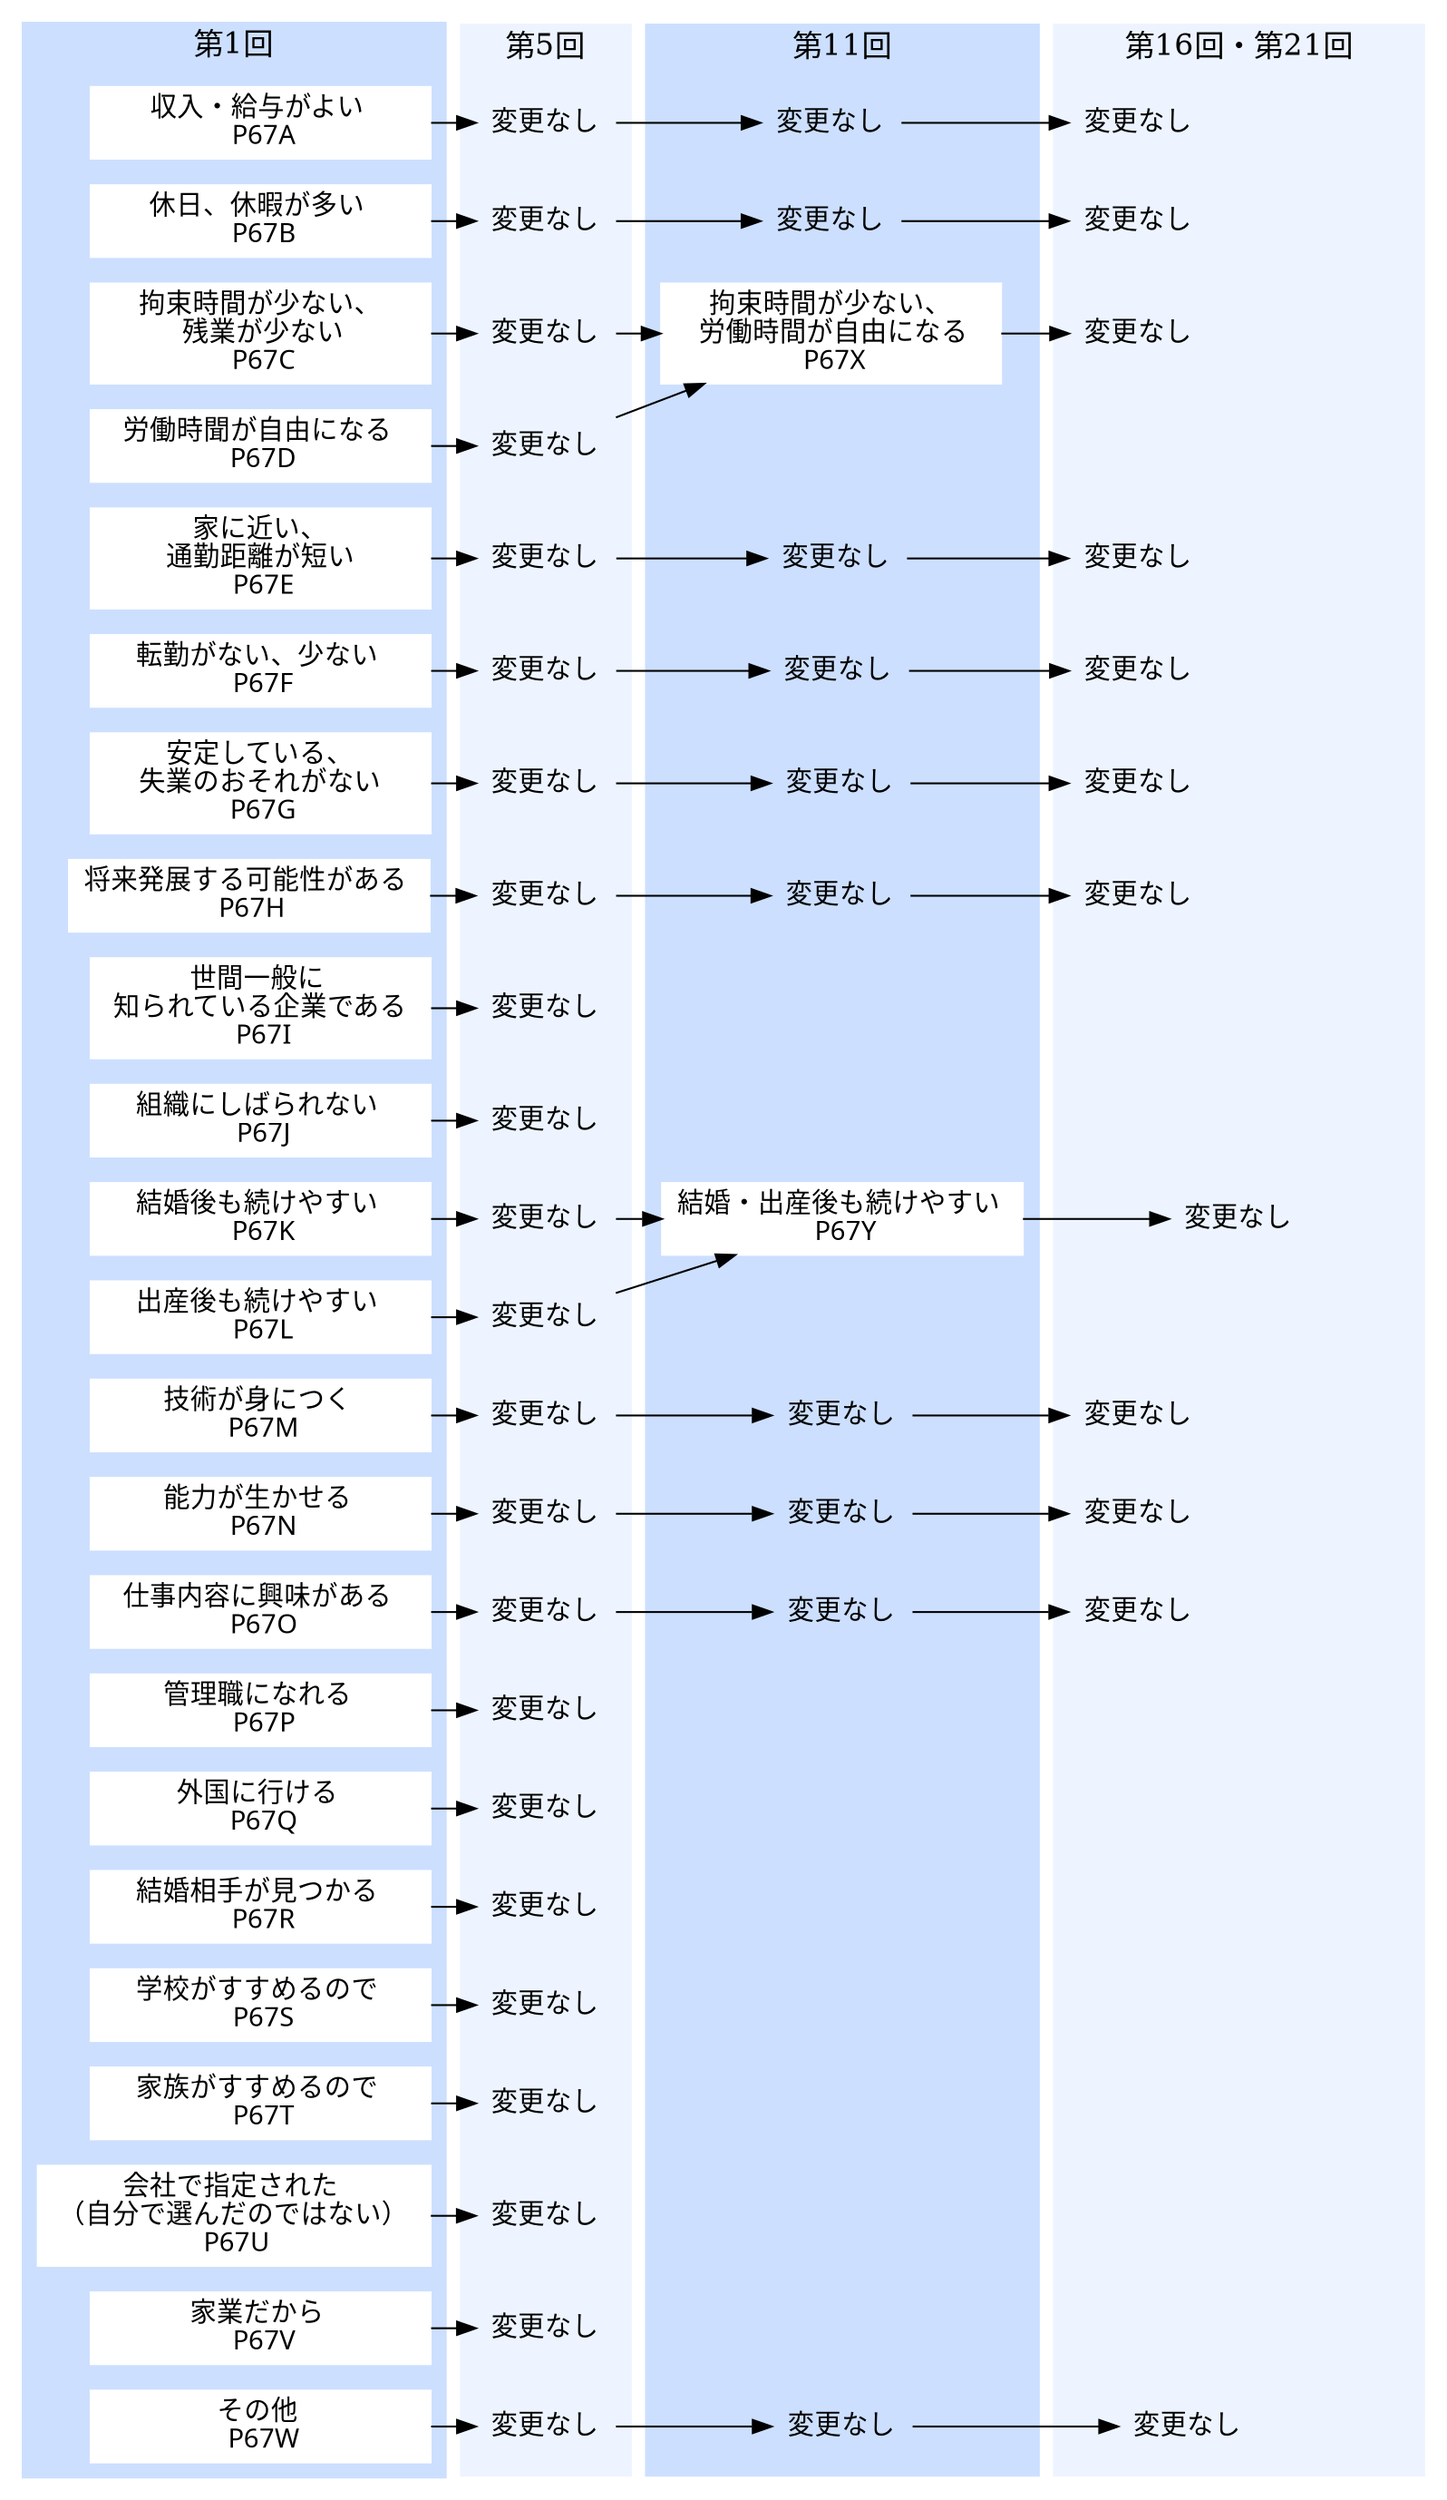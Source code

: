 digraph sentaku_zen {
  charset="UTF-8"
  compound=true;
  newrank=true; // これが必要！（サンプル４を参照）
  node[shape=box, style=filled; color=white, fontname="meiryo UI" fontsize=14, width=2.5];
  splines=false
  nodesep=.0;
  ranksep=.2;
  rankdir=TB


  subgraph cluster_0 {
  label="第1回";
  style=filled;
  color="#ccdfff";
  fontsize=16;

   a1 [label="収入・給与がよい \n P67A", href="../../variable/P67A.html" target="_blank"]
   a2 [label="休日、休暇が多い \n P67B", href="../../variable/P67A.html" target="_blank"]
   a3 [label="拘束時間が少ない、\n 残業が少ない\n P67C", href="../../variable/P67C.html" target="_blank"]
   a4 [label="労働時聞が自由になる \n P67D", href="../../variable/P67D.html" target="_blank"]
   a5 [label="家に近い、\n 通勤距離が短い \n P67E", href="../../variable/P67E.html" target="_blank"]
   a6  [label="転勤がない、少ない \n P67F", href="../../variable/P67F.html" target="_blank"]
   a7 [label="安定している、\n 失業のおそれがない \n P67G",  href="../../variable/P67G.html" target="_blank"]
   a8 [label="将来発展する可能性がある \n P67H",href="../../variable/P67H.html" target="_blank"]
   a9  [label="世間一般に \n 知られている企業である \n P67I", href="../../variable/P67I.html" target="_blank"]
   a10 [label="組織にしばられない \n P67J", href="../../variable/P67J.html" target="_blank"]
   a11 [label="結婚後も続けやすい \n P67K", href="../../variable/P67K.html" target="_blank"]
   a12 [label="出産後も続けやすい \n P67L", href="../../variable/P67L.html" target="_blank"]
   a13 [label="技術が身につく \n P67M", href="../../variable/P67M.html" target="_blank"]
   a14 [label="能力が生かせる \n P67N", href="../../variable/P67N.html" target="_blank"]
   a15 [label="仕事内容に興味がある \n P67O", href="../../variable/P67O.html" target="_blank"]
   a16 [label="管理職になれる \n P67P", href="../../variable/P67P.html" target="_blank"]
   a17 [label="外国に行ける \n P67Q", href="../../variable/P67Q.html" target="_blank"]
   a18 [label="結婚相手が見つかる \n P67R", href="../../variable/P67R.html" target="_blank"]
   a19 [label="学校がすすめるので \n P67S", href="../../variable/P67S.html" target="_blank"]
   a20 [label="家族がすすめるので \n P67T", href="../../variable/P67T.html" target="_blank"]
   a21 [label="会社で指定された \n （自分で選んだのではない） \n P67U", href="../../variable/P67U.html" target="_blank"]
   a22 [label="家業だから \n P67V", href="../../variable/P67V.html" target="_blank"]
   a23 [label="その他 \n P67W", href="../../variable/P67W.html" target="_blank"]

    a1->a2->a3->a4->a5->a6->a7->a8->a9->a10->a11->a12->a13->a14->a15->a16->a17->a18->a19->a20->a21->a22->a23 [style=invis];
  }

  subgraph cluster_1 {
  label="第5回";
  style=filled;
  color="#edf4ff";
  fontsize=16 ;

  b1 [label="変更なし", color=none, width=1.0]
  b2 [label="変更なし", color=none, width=1.0]
  b3 [label="変更なし", color=none, width=1.0]
  b4 [label="変更なし", color=none, width=1.0]
  b5 [label="変更なし", color=none, width=1.0]
  b6 [label="変更なし", color=none, width=1.0]
  b7 [label="変更なし", color=none, width=1.0]
  b8 [label="変更なし", color=none, width=1.0]
  b9 [label="変更なし", color=none, width=1.0]
  b10 [label="変更なし", color=none, width=1.0]
  b11 [label="変更なし", color=none, width=1.0]
  b12 [label="変更なし", color=none, width=1.0]
  b13 [label="変更なし", color=none, width=1.0]
  b14 [label="変更なし", color=none, width=1.0]
  b15 [label="変更なし", color=none, width=1.0]
  b16 [label="変更なし", color=none, width=1.0]
  b17 [label="変更なし", color=none, width=1.0]
  b18 [label="変更なし", color=none, width=1.0]
  b19 [label="変更なし", color=none, width=1.0]
  b20 [label="変更なし", color=none, width=1.0]
  b21 [label="変更なし", color=none, width=1.0]
  b22 [label="変更なし", color=none, width=1.0]
  b23 [label="変更なし", color=none, width=1.0]


    b1->b2->b3->b4->b5->b6->b7->b8->b9->b10->b11->b12->b13->b14->b15->b16->b17->b18->b19->b20->b21->b22->b23 [style=invis];
  }

  subgraph cluster_2 {
  label="第11回";
  style=filled;
  color="#ccdfff";
  fontsize = 16

  c1 [label="変更なし", color=none, width=1.0]
  c2 [label="変更なし", color=none, width=1.0]
  c3 [label="拘束時間が少ない、\n 労働時間が自由になる\n P67X", href="../../variable/P67X.html" target="_blank"]
  c4 [style=invis]
  c5 [label="変更なし", color=none, width=1.0]
  c6 [label="変更なし", color=none, width=1.0]
  c7 [label="変更なし", color=none, width=1.0]
  c8 [label="変更なし", color=none, width=1.0]
  c9  [style=invis]
  c10 [style=invis]
  c11 [label="結婚・出産後も続けやすい \n P67Y", href="../../variable/P67Y.html" target="_blank"]
  c12 [style=invis]
  c13 [label="変更なし", color=none, width=1.0]
  c14 [label="変更なし", color=none, width=1.0]
  c15 [label="変更なし", color=none, width=1.0]
  c16 [label="", color=none, width=0.0]
  c17 [style=invis]
  c18 [style=invis]
  c19 [style=invis]
  c20 [style=invis]
  c21 [style=invis]
  c22 [style=invis]
  c23 [label="変更なし", color=none, width=1.0]



    c1->c2->c3->c4->c5->c6->c7->c8->c9->c10->c11->c12->c13->c14->c15->c16->c17->c18->c19->c20->c21->c22->c23 [style=invis];
  }

  subgraph cluster_3 {
  label="第16回・第21回";
  style=filled;
  color="#edf4ff";
  fontsize = 16 ;

  d1 [label="変更なし", color=none, width=1.0]
  d2 [label="変更なし", color=none, width=1.0]
  d3 [label="変更なし", color=none, width=1.0]
  d4 [style=invis]
  d5 [label="変更なし", color=none, width=1.0]
  d6 [label="変更なし", color=none, width=1.0]
  d7 [label="変更なし", color=none, width=1.0]
  d8 [label="変更なし", color=none, width=1.0]
  d9 [style=invis]
  d10 [style=invis]
  d11 [label="変更なし", color=none, width=1.0]
  d12 [style=invis]
  d13 [label="変更なし", color=none, width=1.0]
  d14 [label="変更なし", color=none, width=1.0]
  d15 [label="変更なし", color=none, width=1.0]
  d16 [style=invis]
  d17 [style=invis]
  d18 [style=invis]
  d19 [style=invis]
  d20 [style=invis]
  d21 [style=invis]
  d22 [style=invis]
  d23 [label="変更なし", color=none, width=1.0]


    d1->d2->d3->d4->d5->d6->d7->d8->d9->d10->d11->d12->d13->d14->d15->d16->d17->d18->d19->d20->d21->d22->d23 [style=invis];
  }

  a1->b1 ;
  b1->c1->d1 ;
  {rank=same; a1 b1 c1 d1} ;
  a2->b2->c2->d2 ;
  {rank=same; a2 b2 c2 d2} ;
  a3->b3->c3->d3;
  {rank=same; a3 b3 c3 d3} ;
  a4->b4->c3 ;
  {rank=same; a4 b4} ;
  a5->b5->c5->d5 ;
  {rank=same; a5 b5 c5 d5} ;
  a6->b6->c6->d6 ;
  {rank=same; a6 b6 c6 d6} ;
  a7->b7->c7->d7;
  {rank=same; a7 b7 c7 d7} ;
  a8->b8->c8->d8 ;
  {rank=same; a8 b8 c8 d8} ;
  a9->b9 ;
  {rank=same; a9 b9 c9 d9} ;
  a10->b10 ;
  {rank=same; a10 b10 c10 d10} ;
  a11->b11->c11->d11 ;
  {rank=same; a11 b11 c11 d11} ;
  a12->b12->c11 ;
  {rank=same; a12 b12 c12 d12} ;
  a13->b13->c13->d13 ;
  {rank=same; a13 b13 c13 d13} ;
  a14->b14->c14->d14 ;
  {rank=same; a14 b14 c14 d14} ;
  a15->b15->c15->d15 ;
  {rank=same; a15 b15 c15 d15} ;
  a16->b16 ;
  {rank=same; a16 b16 c16 d16} ;
  a17->b17 ;
  {rank=same; a17 b17 c17 d17} ;
  a18->b18 ;
  {rank=same; a18 b18 c18 d18} ;
  a19->b19 ;
  {rank=same; a19 b19 c19 d19} ;
  a20->b20 ;
  {rank=same; a20 b20 c20 d20} ;
  a21->b21 ;
  {rank=same; a21 b21 c21 d21} ;
  a22->b22 ;
  {rank=same; a22 b22 c22 d22} ;
  a23->b23->c23->d23
  {rank=same; a23 b23 c23 d23} ;

}
